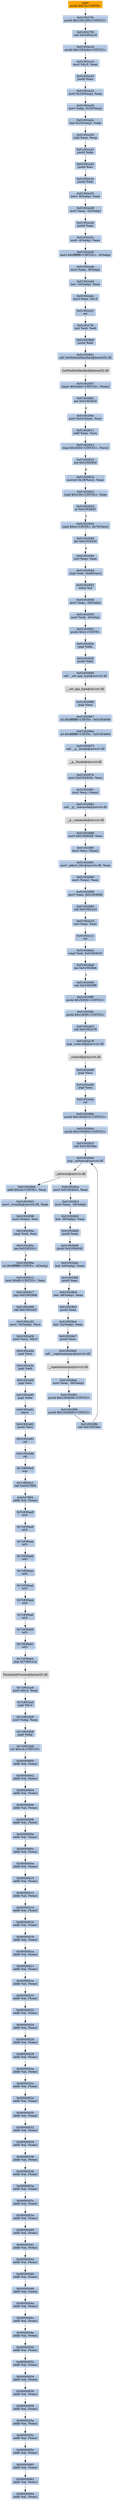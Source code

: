 digraph G {
node[shape=rectangle,style=filled,fillcolor=lightsteelblue,color=lightsteelblue]
bgcolor="transparent"
a0x010027f2pushl_0x70UINT8[label="start\npushl $0x70<UINT8>",color="lightgrey",fillcolor="orange"];
a0x010027f4pushl_0x1001260UINT32[label="0x010027f4\npushl $0x1001260<UINT32>"];
a0x010027f9call_0x01002a18[label="0x010027f9\ncall 0x01002a18"];
a0x01002a18pushl_0x1002a6aUINT32[label="0x01002a18\npushl $0x1002a6a<UINT32>"];
a0x01002a1dmovl_fs_0_eax[label="0x01002a1d\nmovl %fs:0, %eax"];
a0x01002a23pushl_eax[label="0x01002a23\npushl %eax"];
a0x01002a24movl_0x10esp__eax[label="0x01002a24\nmovl 0x10(%esp), %eax"];
a0x01002a28movl_ebp_0x10esp_[label="0x01002a28\nmovl %ebp, 0x10(%esp)"];
a0x01002a2cleal_0x10esp__ebp[label="0x01002a2c\nleal 0x10(%esp), %ebp"];
a0x01002a30subl_eax_esp[label="0x01002a30\nsubl %eax, %esp"];
a0x01002a32pushl_ebx[label="0x01002a32\npushl %ebx"];
a0x01002a33pushl_esi[label="0x01002a33\npushl %esi"];
a0x01002a34pushl_edi[label="0x01002a34\npushl %edi"];
a0x01002a35movl__8ebp__eax[label="0x01002a35\nmovl -8(%ebp), %eax"];
a0x01002a38movl_esp__24ebp_[label="0x01002a38\nmovl %esp, -24(%ebp)"];
a0x01002a3bpushl_eax[label="0x01002a3b\npushl %eax"];
a0x01002a3cmovl__4ebp__eax[label="0x01002a3c\nmovl -4(%ebp), %eax"];
a0x01002a3fmovl_0xffffffffUINT32__4ebp_[label="0x01002a3f\nmovl $0xffffffff<UINT32>, -4(%ebp)"];
a0x01002a46movl_eax__8ebp_[label="0x01002a46\nmovl %eax, -8(%ebp)"];
a0x01002a49leal__16ebp__eax[label="0x01002a49\nleal -16(%ebp), %eax"];
a0x01002a4cmovl_eax_fs_0[label="0x01002a4c\nmovl %eax, %fs:0"];
a0x01002a52ret[label="0x01002a52\nret"];
a0x010027fexorl_edi_edi[label="0x010027fe\nxorl %edi, %edi"];
a0x01002800pushl_edi[label="0x01002800\npushl %edi"];
a0x01002801call_GetModuleHandleA_kernel32_dll[label="0x01002801\ncall GetModuleHandleA@kernel32.dll"];
GetModuleHandleA_kernel32_dll[label="GetModuleHandleA@kernel32.dll",color="lightgrey",fillcolor="lightgrey"];
a0x01002807cmpw_0x5a4dUINT16_eax_[label="0x01002807\ncmpw $0x5a4d<UINT16>, (%eax)"];
a0x0100280cjne_0x0100282d[label="0x0100280c\njne 0x0100282d"];
a0x0100280emovl_0x3ceax__ecx[label="0x0100280e\nmovl 0x3c(%eax), %ecx"];
a0x01002811addl_eax_ecx[label="0x01002811\naddl %eax, %ecx"];
a0x01002813cmpl_0x4550UINT32_ecx_[label="0x01002813\ncmpl $0x4550<UINT32>, (%ecx)"];
a0x01002819jne_0x0100282d[label="0x01002819\njne 0x0100282d"];
a0x0100281bmovzwl_0x18ecx__eax[label="0x0100281b\nmovzwl 0x18(%ecx), %eax"];
a0x0100281fcmpl_0x10bUINT32_eax[label="0x0100281f\ncmpl $0x10b<UINT32>, %eax"];
a0x01002824je_0x01002845[label="0x01002824\nje 0x01002845"];
a0x01002845cmpl_0xeUINT8_0x74ecx_[label="0x01002845\ncmpl $0xe<UINT8>, 0x74(%ecx)"];
a0x01002849jbe_0x0100282d[label="0x01002849\njbe 0x0100282d"];
a0x0100284bxorl_eax_eax[label="0x0100284b\nxorl %eax, %eax"];
a0x0100284dcmpl_edi_0xe8ecx_[label="0x0100284d\ncmpl %edi, 0xe8(%ecx)"];
a0x01002853setne_al[label="0x01002853\nsetne %al"];
a0x01002856movl_eax__28ebp_[label="0x01002856\nmovl %eax, -28(%ebp)"];
a0x01002859movl_edi__4ebp_[label="0x01002859\nmovl %edi, -4(%ebp)"];
a0x0100285cpushl_0x2UINT8[label="0x0100285c\npushl $0x2<UINT8>"];
a0x0100285epopl_ebx[label="0x0100285e\npopl %ebx"];
a0x0100285fpushl_ebx[label="0x0100285f\npushl %ebx"];
a0x01002860call___set_app_type_msvcrt_dll[label="0x01002860\ncall __set_app_type@msvcrt.dll"];
a__set_app_type_msvcrt_dll[label="__set_app_type@msvcrt.dll",color="lightgrey",fillcolor="lightgrey"];
a0x01002866popl_ecx[label="0x01002866\npopl %ecx"];
a0x01002867orl_0xffffffffUINT8_0x01004060[label="0x01002867\norl $0xffffffff<UINT8>, 0x01004060"];
a0x0100286eorl_0xffffffffUINT8_0x01004064[label="0x0100286e\norl $0xffffffff<UINT8>, 0x01004064"];
a0x01002875call___p__fmode_msvcrt_dll[label="0x01002875\ncall __p__fmode@msvcrt.dll"];
a__p__fmode_msvcrt_dll[label="__p__fmode@msvcrt.dll",color="lightgrey",fillcolor="lightgrey"];
a0x0100287bmovl_0x0100404c_ecx[label="0x0100287b\nmovl 0x0100404c, %ecx"];
a0x01002881movl_ecx_eax_[label="0x01002881\nmovl %ecx, (%eax)"];
a0x01002883call___p__commode_msvcrt_dll[label="0x01002883\ncall __p__commode@msvcrt.dll"];
a__p__commode_msvcrt_dll[label="__p__commode@msvcrt.dll",color="lightgrey",fillcolor="lightgrey"];
a0x01002889movl_0x01004048_ecx[label="0x01002889\nmovl 0x01004048, %ecx"];
a0x0100288fmovl_ecx_eax_[label="0x0100288f\nmovl %ecx, (%eax)"];
a0x01002891movl__adjust_fdiv_msvcrt_dll_eax[label="0x01002891\nmovl _adjust_fdiv@msvcrt.dll, %eax"];
a0x01002896movl_eax__eax[label="0x01002896\nmovl (%eax), %eax"];
a0x01002898movl_eax_0x01004068[label="0x01002898\nmovl %eax, 0x01004068"];
a0x0100289dcall_0x01002a10[label="0x0100289d\ncall 0x01002a10"];
a0x01002a10xorl_eax_eax[label="0x01002a10\nxorl %eax, %eax"];
a0x01002a12ret[label="0x01002a12\nret"];
a0x010028a2cmpl_edi_0x01004020[label="0x010028a2\ncmpl %edi, 0x01004020"];
a0x010028a8jne_0x010028b6[label="0x010028a8\njne 0x010028b6"];
a0x010028b6call_0x010029f9[label="0x010028b6\ncall 0x010029f9"];
a0x010029f9pushl_0x30000UINT32[label="0x010029f9\npushl $0x30000<UINT32>"];
a0x010029fepushl_0x10000UINT32[label="0x010029fe\npushl $0x10000<UINT32>"];
a0x01002a03call_0x01002a76[label="0x01002a03\ncall 0x01002a76"];
a0x01002a76jmp__controlfp_msvcrt_dll[label="0x01002a76\njmp _controlfp@msvcrt.dll"];
a_controlfp_msvcrt_dll[label="_controlfp@msvcrt.dll",color="lightgrey",fillcolor="lightgrey"];
a0x01002a08popl_ecx[label="0x01002a08\npopl %ecx"];
a0x01002a09popl_ecx[label="0x01002a09\npopl %ecx"];
a0x01002a0aret[label="0x01002a0a\nret"];
a0x010028bbpushl_0x1004010UINT32[label="0x010028bb\npushl $0x1004010<UINT32>"];
a0x010028c0pushl_0x100400cUINT32[label="0x010028c0\npushl $0x100400c<UINT32>"];
a0x010028c5call_0x010029ee[label="0x010028c5\ncall 0x010029ee"];
a0x010029eejmp__initterm_msvcrt_dll[label="0x010029ee\njmp _initterm@msvcrt.dll"];
a_initterm_msvcrt_dll[label="_initterm@msvcrt.dll",color="lightgrey",fillcolor="lightgrey"];
a0x010028camovl_0x01004044_eax[label="0x010028ca\nmovl 0x01004044, %eax"];
a0x010028cfmovl_eax__36ebp_[label="0x010028cf\nmovl %eax, -36(%ebp)"];
a0x010028d2leal__36ebp__eax[label="0x010028d2\nleal -36(%ebp), %eax"];
a0x010028d5pushl_eax[label="0x010028d5\npushl %eax"];
a0x010028d6pushl_0x01004040[label="0x010028d6\npushl 0x01004040"];
a0x010028dcleal__44ebp__eax[label="0x010028dc\nleal -44(%ebp), %eax"];
a0x010028dfpushl_eax[label="0x010028df\npushl %eax"];
a0x010028e0leal__48ebp__eax[label="0x010028e0\nleal -48(%ebp), %eax"];
a0x010028e3pushl_eax[label="0x010028e3\npushl %eax"];
a0x010028e4leal__52ebp__eax[label="0x010028e4\nleal -52(%ebp), %eax"];
a0x010028e7pushl_eax[label="0x010028e7\npushl %eax"];
a0x010028e8call___wgetmainargs_msvcrt_dll[label="0x010028e8\ncall __wgetmainargs@msvcrt.dll"];
a__wgetmainargs_msvcrt_dll[label="__wgetmainargs@msvcrt.dll",color="lightgrey",fillcolor="lightgrey"];
a0x010028eemovl_eax__56ebp_[label="0x010028ee\nmovl %eax, -56(%ebp)"];
a0x010028f1pushl_0x1004008UINT32[label="0x010028f1\npushl $0x1004008<UINT32>"];
a0x010028f6pushl_0x1004000UINT32[label="0x010028f6\npushl $0x1004000<UINT32>"];
a0x010028fbcall_0x010029ee[label="0x010028fb\ncall 0x010029ee"];
a0x01002900addl_0x24UINT8_esp[label="0x01002900\naddl $0x24<UINT8>, %esp"];
a0x01002903movl__wcmdln_msvcrt_dll_eax[label="0x01002903\nmovl _wcmdln@msvcrt.dll, %eax"];
a0x01002908movl_eax__esi[label="0x01002908\nmovl (%eax), %esi"];
a0x0100290acmpl_edi_esi[label="0x0100290a\ncmpl %edi, %esi"];
a0x0100290cjne_0x0100291c[label="0x0100290c\njne 0x0100291c"];
a0x0100290eorl_0xffffffffUINT8__4ebp_[label="0x0100290e\norl $0xffffffff<UINT8>, -4(%ebp)"];
a0x01002912movl_0xffUINT32_eax[label="0x01002912\nmovl $0xff<UINT32>, %eax"];
a0x01002917jmp_0x010029d6[label="0x01002917\njmp 0x010029d6"];
a0x010029d6call_0x01002a53[label="0x010029d6\ncall 0x01002a53"];
a0x01002a53movl__16ebp__ecx[label="0x01002a53\nmovl -16(%ebp), %ecx"];
a0x01002a56movl_ecx_fs_0[label="0x01002a56\nmovl %ecx, %fs:0"];
a0x01002a5dpopl_ecx[label="0x01002a5d\npopl %ecx"];
a0x01002a5epopl_edi[label="0x01002a5e\npopl %edi"];
a0x01002a5fpopl_esi[label="0x01002a5f\npopl %esi"];
a0x01002a60popl_ebx[label="0x01002a60\npopl %ebx"];
a0x01002a61leave_[label="0x01002a61\nleave "];
a0x01002a62pushl_ecx[label="0x01002a62\npushl %ecx"];
a0x01002a63ret[label="0x01002a63\nret"];
a0x010029dbret[label="0x010029db\nret"];
a0x7c8000c0nop_[label="0x7c8000c0\nnop "];
a0x7c8000c1call_0x63d7f9f4[label="0x7c8000c1\ncall 0x63d7f9f4"];
a0x63d7f9f4addb_al_eax_[label="0x63d7f9f4\naddb %al, (%eax)"];
a0x7c839aa8int3_[label="0x7c839aa8\nint3 "];
a0x7c839aa9int3_[label="0x7c839aa9\nint3 "];
a0x7c839aaaint3_[label="0x7c839aaa\nint3 "];
a0x7c839aabint3_[label="0x7c839aab\nint3 "];
a0x7c839aacint3_[label="0x7c839aac\nint3 "];
a0x7c839aadint3_[label="0x7c839aad\nint3 "];
a0x7c839aaeint3_[label="0x7c839aae\nint3 "];
a0x7c839aafint3_[label="0x7c839aaf\nint3 "];
a0x7c839ab0int3_[label="0x7c839ab0\nint3 "];
a0x7c839ab1int3_[label="0x7c839ab1\nint3 "];
a0x7c839ab2jmp_0x7c801e1a[label="0x7c839ab2\njmp 0x7c801e1a"];
TerminateProcess_kernel32_dll[label="TerminateProcess@kernel32.dll",color="lightgrey",fillcolor="lightgrey"];
a0x7c9032a8movl_fs_0_esp[label="0x7c9032a8\nmovl %fs:0, %esp"];
a0x7c9032afpopl_fs_0[label="0x7c9032af\npopl %fs:0"];
a0x7c9032b6movl_ebp_esp[label="0x7c9032b6\nmovl %ebp, %esp"];
a0x7c9032b8popl_ebp[label="0x7c9032b8\npopl %ebp"];
a0x7c9032b9ret_0x14UINT16[label="0x7c9032b9\nret $0x14<UINT16>"];
a0x00000000addb_al_eax_[label="0x00000000\naddb %al, (%eax)"];
a0x00000002addb_al_eax_[label="0x00000002\naddb %al, (%eax)"];
a0x00000004addb_al_eax_[label="0x00000004\naddb %al, (%eax)"];
a0x00000006addb_al_eax_[label="0x00000006\naddb %al, (%eax)"];
a0x00000008addb_al_eax_[label="0x00000008\naddb %al, (%eax)"];
a0x0000000aaddb_al_eax_[label="0x0000000a\naddb %al, (%eax)"];
a0x0000000caddb_al_eax_[label="0x0000000c\naddb %al, (%eax)"];
a0x0000000eaddb_al_eax_[label="0x0000000e\naddb %al, (%eax)"];
a0x00000010addb_al_eax_[label="0x00000010\naddb %al, (%eax)"];
a0x00000012addb_al_eax_[label="0x00000012\naddb %al, (%eax)"];
a0x00000014addb_al_eax_[label="0x00000014\naddb %al, (%eax)"];
a0x00000016addb_al_eax_[label="0x00000016\naddb %al, (%eax)"];
a0x00000018addb_al_eax_[label="0x00000018\naddb %al, (%eax)"];
a0x0000001aaddb_al_eax_[label="0x0000001a\naddb %al, (%eax)"];
a0x0000001caddb_al_eax_[label="0x0000001c\naddb %al, (%eax)"];
a0x0000001eaddb_al_eax_[label="0x0000001e\naddb %al, (%eax)"];
a0x00000020addb_al_eax_[label="0x00000020\naddb %al, (%eax)"];
a0x00000022addb_al_eax_[label="0x00000022\naddb %al, (%eax)"];
a0x00000024addb_al_eax_[label="0x00000024\naddb %al, (%eax)"];
a0x00000026addb_al_eax_[label="0x00000026\naddb %al, (%eax)"];
a0x00000028addb_al_eax_[label="0x00000028\naddb %al, (%eax)"];
a0x0000002aaddb_al_eax_[label="0x0000002a\naddb %al, (%eax)"];
a0x0000002caddb_al_eax_[label="0x0000002c\naddb %al, (%eax)"];
a0x0000002eaddb_al_eax_[label="0x0000002e\naddb %al, (%eax)"];
a0x00000030addb_al_eax_[label="0x00000030\naddb %al, (%eax)"];
a0x00000032addb_al_eax_[label="0x00000032\naddb %al, (%eax)"];
a0x00000034addb_al_eax_[label="0x00000034\naddb %al, (%eax)"];
a0x00000036addb_al_eax_[label="0x00000036\naddb %al, (%eax)"];
a0x00000038addb_al_eax_[label="0x00000038\naddb %al, (%eax)"];
a0x0000003aaddb_al_eax_[label="0x0000003a\naddb %al, (%eax)"];
a0x0000003caddb_al_eax_[label="0x0000003c\naddb %al, (%eax)"];
a0x0000003eaddb_al_eax_[label="0x0000003e\naddb %al, (%eax)"];
a0x00000040addb_al_eax_[label="0x00000040\naddb %al, (%eax)"];
a0x00000042addb_al_eax_[label="0x00000042\naddb %al, (%eax)"];
a0x00000044addb_al_eax_[label="0x00000044\naddb %al, (%eax)"];
a0x00000046addb_al_eax_[label="0x00000046\naddb %al, (%eax)"];
a0x00000048addb_al_eax_[label="0x00000048\naddb %al, (%eax)"];
a0x0000004aaddb_al_eax_[label="0x0000004a\naddb %al, (%eax)"];
a0x0000004caddb_al_eax_[label="0x0000004c\naddb %al, (%eax)"];
a0x0000004eaddb_al_eax_[label="0x0000004e\naddb %al, (%eax)"];
a0x00000050addb_al_eax_[label="0x00000050\naddb %al, (%eax)"];
a0x00000052addb_al_eax_[label="0x00000052\naddb %al, (%eax)"];
a0x00000054addb_al_eax_[label="0x00000054\naddb %al, (%eax)"];
a0x00000056addb_al_eax_[label="0x00000056\naddb %al, (%eax)"];
a0x00000058addb_al_eax_[label="0x00000058\naddb %al, (%eax)"];
a0x0000005aaddb_al_eax_[label="0x0000005a\naddb %al, (%eax)"];
a0x0000005caddb_al_eax_[label="0x0000005c\naddb %al, (%eax)"];
a0x0000005eaddb_al_eax_[label="0x0000005e\naddb %al, (%eax)"];
a0x00000060addb_al_eax_[label="0x00000060\naddb %al, (%eax)"];
a0x00000062addb_al_eax_[label="0x00000062\naddb %al, (%eax)"];
a0x00000064addb_al_eax_[label="0x00000064\naddb %al, (%eax)"];
a0x010027f2pushl_0x70UINT8 -> a0x010027f4pushl_0x1001260UINT32 [color="#000000"];
a0x010027f4pushl_0x1001260UINT32 -> a0x010027f9call_0x01002a18 [color="#000000"];
a0x010027f9call_0x01002a18 -> a0x01002a18pushl_0x1002a6aUINT32 [color="#000000"];
a0x01002a18pushl_0x1002a6aUINT32 -> a0x01002a1dmovl_fs_0_eax [color="#000000"];
a0x01002a1dmovl_fs_0_eax -> a0x01002a23pushl_eax [color="#000000"];
a0x01002a23pushl_eax -> a0x01002a24movl_0x10esp__eax [color="#000000"];
a0x01002a24movl_0x10esp__eax -> a0x01002a28movl_ebp_0x10esp_ [color="#000000"];
a0x01002a28movl_ebp_0x10esp_ -> a0x01002a2cleal_0x10esp__ebp [color="#000000"];
a0x01002a2cleal_0x10esp__ebp -> a0x01002a30subl_eax_esp [color="#000000"];
a0x01002a30subl_eax_esp -> a0x01002a32pushl_ebx [color="#000000"];
a0x01002a32pushl_ebx -> a0x01002a33pushl_esi [color="#000000"];
a0x01002a33pushl_esi -> a0x01002a34pushl_edi [color="#000000"];
a0x01002a34pushl_edi -> a0x01002a35movl__8ebp__eax [color="#000000"];
a0x01002a35movl__8ebp__eax -> a0x01002a38movl_esp__24ebp_ [color="#000000"];
a0x01002a38movl_esp__24ebp_ -> a0x01002a3bpushl_eax [color="#000000"];
a0x01002a3bpushl_eax -> a0x01002a3cmovl__4ebp__eax [color="#000000"];
a0x01002a3cmovl__4ebp__eax -> a0x01002a3fmovl_0xffffffffUINT32__4ebp_ [color="#000000"];
a0x01002a3fmovl_0xffffffffUINT32__4ebp_ -> a0x01002a46movl_eax__8ebp_ [color="#000000"];
a0x01002a46movl_eax__8ebp_ -> a0x01002a49leal__16ebp__eax [color="#000000"];
a0x01002a49leal__16ebp__eax -> a0x01002a4cmovl_eax_fs_0 [color="#000000"];
a0x01002a4cmovl_eax_fs_0 -> a0x01002a52ret [color="#000000"];
a0x01002a52ret -> a0x010027fexorl_edi_edi [color="#000000"];
a0x010027fexorl_edi_edi -> a0x01002800pushl_edi [color="#000000"];
a0x01002800pushl_edi -> a0x01002801call_GetModuleHandleA_kernel32_dll [color="#000000"];
a0x01002801call_GetModuleHandleA_kernel32_dll -> GetModuleHandleA_kernel32_dll [color="#000000"];
GetModuleHandleA_kernel32_dll -> a0x01002807cmpw_0x5a4dUINT16_eax_ [color="#000000"];
a0x01002807cmpw_0x5a4dUINT16_eax_ -> a0x0100280cjne_0x0100282d [color="#000000"];
a0x0100280cjne_0x0100282d -> a0x0100280emovl_0x3ceax__ecx [color="#000000",label="F"];
a0x0100280emovl_0x3ceax__ecx -> a0x01002811addl_eax_ecx [color="#000000"];
a0x01002811addl_eax_ecx -> a0x01002813cmpl_0x4550UINT32_ecx_ [color="#000000"];
a0x01002813cmpl_0x4550UINT32_ecx_ -> a0x01002819jne_0x0100282d [color="#000000"];
a0x01002819jne_0x0100282d -> a0x0100281bmovzwl_0x18ecx__eax [color="#000000",label="F"];
a0x0100281bmovzwl_0x18ecx__eax -> a0x0100281fcmpl_0x10bUINT32_eax [color="#000000"];
a0x0100281fcmpl_0x10bUINT32_eax -> a0x01002824je_0x01002845 [color="#000000"];
a0x01002824je_0x01002845 -> a0x01002845cmpl_0xeUINT8_0x74ecx_ [color="#000000",label="T"];
a0x01002845cmpl_0xeUINT8_0x74ecx_ -> a0x01002849jbe_0x0100282d [color="#000000"];
a0x01002849jbe_0x0100282d -> a0x0100284bxorl_eax_eax [color="#000000",label="F"];
a0x0100284bxorl_eax_eax -> a0x0100284dcmpl_edi_0xe8ecx_ [color="#000000"];
a0x0100284dcmpl_edi_0xe8ecx_ -> a0x01002853setne_al [color="#000000"];
a0x01002853setne_al -> a0x01002856movl_eax__28ebp_ [color="#000000"];
a0x01002856movl_eax__28ebp_ -> a0x01002859movl_edi__4ebp_ [color="#000000"];
a0x01002859movl_edi__4ebp_ -> a0x0100285cpushl_0x2UINT8 [color="#000000"];
a0x0100285cpushl_0x2UINT8 -> a0x0100285epopl_ebx [color="#000000"];
a0x0100285epopl_ebx -> a0x0100285fpushl_ebx [color="#000000"];
a0x0100285fpushl_ebx -> a0x01002860call___set_app_type_msvcrt_dll [color="#000000"];
a0x01002860call___set_app_type_msvcrt_dll -> a__set_app_type_msvcrt_dll [color="#000000"];
a__set_app_type_msvcrt_dll -> a0x01002866popl_ecx [color="#000000"];
a0x01002866popl_ecx -> a0x01002867orl_0xffffffffUINT8_0x01004060 [color="#000000"];
a0x01002867orl_0xffffffffUINT8_0x01004060 -> a0x0100286eorl_0xffffffffUINT8_0x01004064 [color="#000000"];
a0x0100286eorl_0xffffffffUINT8_0x01004064 -> a0x01002875call___p__fmode_msvcrt_dll [color="#000000"];
a0x01002875call___p__fmode_msvcrt_dll -> a__p__fmode_msvcrt_dll [color="#000000"];
a__p__fmode_msvcrt_dll -> a0x0100287bmovl_0x0100404c_ecx [color="#000000"];
a0x0100287bmovl_0x0100404c_ecx -> a0x01002881movl_ecx_eax_ [color="#000000"];
a0x01002881movl_ecx_eax_ -> a0x01002883call___p__commode_msvcrt_dll [color="#000000"];
a0x01002883call___p__commode_msvcrt_dll -> a__p__commode_msvcrt_dll [color="#000000"];
a__p__commode_msvcrt_dll -> a0x01002889movl_0x01004048_ecx [color="#000000"];
a0x01002889movl_0x01004048_ecx -> a0x0100288fmovl_ecx_eax_ [color="#000000"];
a0x0100288fmovl_ecx_eax_ -> a0x01002891movl__adjust_fdiv_msvcrt_dll_eax [color="#000000"];
a0x01002891movl__adjust_fdiv_msvcrt_dll_eax -> a0x01002896movl_eax__eax [color="#000000"];
a0x01002896movl_eax__eax -> a0x01002898movl_eax_0x01004068 [color="#000000"];
a0x01002898movl_eax_0x01004068 -> a0x0100289dcall_0x01002a10 [color="#000000"];
a0x0100289dcall_0x01002a10 -> a0x01002a10xorl_eax_eax [color="#000000"];
a0x01002a10xorl_eax_eax -> a0x01002a12ret [color="#000000"];
a0x01002a12ret -> a0x010028a2cmpl_edi_0x01004020 [color="#000000"];
a0x010028a2cmpl_edi_0x01004020 -> a0x010028a8jne_0x010028b6 [color="#000000"];
a0x010028a8jne_0x010028b6 -> a0x010028b6call_0x010029f9 [color="#000000",label="T"];
a0x010028b6call_0x010029f9 -> a0x010029f9pushl_0x30000UINT32 [color="#000000"];
a0x010029f9pushl_0x30000UINT32 -> a0x010029fepushl_0x10000UINT32 [color="#000000"];
a0x010029fepushl_0x10000UINT32 -> a0x01002a03call_0x01002a76 [color="#000000"];
a0x01002a03call_0x01002a76 -> a0x01002a76jmp__controlfp_msvcrt_dll [color="#000000"];
a0x01002a76jmp__controlfp_msvcrt_dll -> a_controlfp_msvcrt_dll [color="#000000"];
a_controlfp_msvcrt_dll -> a0x01002a08popl_ecx [color="#000000"];
a0x01002a08popl_ecx -> a0x01002a09popl_ecx [color="#000000"];
a0x01002a09popl_ecx -> a0x01002a0aret [color="#000000"];
a0x01002a0aret -> a0x010028bbpushl_0x1004010UINT32 [color="#000000"];
a0x010028bbpushl_0x1004010UINT32 -> a0x010028c0pushl_0x100400cUINT32 [color="#000000"];
a0x010028c0pushl_0x100400cUINT32 -> a0x010028c5call_0x010029ee [color="#000000"];
a0x010028c5call_0x010029ee -> a0x010029eejmp__initterm_msvcrt_dll [color="#000000"];
a0x010029eejmp__initterm_msvcrt_dll -> a_initterm_msvcrt_dll [color="#000000"];
a_initterm_msvcrt_dll -> a0x010028camovl_0x01004044_eax [color="#000000"];
a0x010028camovl_0x01004044_eax -> a0x010028cfmovl_eax__36ebp_ [color="#000000"];
a0x010028cfmovl_eax__36ebp_ -> a0x010028d2leal__36ebp__eax [color="#000000"];
a0x010028d2leal__36ebp__eax -> a0x010028d5pushl_eax [color="#000000"];
a0x010028d5pushl_eax -> a0x010028d6pushl_0x01004040 [color="#000000"];
a0x010028d6pushl_0x01004040 -> a0x010028dcleal__44ebp__eax [color="#000000"];
a0x010028dcleal__44ebp__eax -> a0x010028dfpushl_eax [color="#000000"];
a0x010028dfpushl_eax -> a0x010028e0leal__48ebp__eax [color="#000000"];
a0x010028e0leal__48ebp__eax -> a0x010028e3pushl_eax [color="#000000"];
a0x010028e3pushl_eax -> a0x010028e4leal__52ebp__eax [color="#000000"];
a0x010028e4leal__52ebp__eax -> a0x010028e7pushl_eax [color="#000000"];
a0x010028e7pushl_eax -> a0x010028e8call___wgetmainargs_msvcrt_dll [color="#000000"];
a0x010028e8call___wgetmainargs_msvcrt_dll -> a__wgetmainargs_msvcrt_dll [color="#000000"];
a__wgetmainargs_msvcrt_dll -> a0x010028eemovl_eax__56ebp_ [color="#000000"];
a0x010028eemovl_eax__56ebp_ -> a0x010028f1pushl_0x1004008UINT32 [color="#000000"];
a0x010028f1pushl_0x1004008UINT32 -> a0x010028f6pushl_0x1004000UINT32 [color="#000000"];
a0x010028f6pushl_0x1004000UINT32 -> a0x010028fbcall_0x010029ee [color="#000000"];
a0x010028fbcall_0x010029ee -> a0x010029eejmp__initterm_msvcrt_dll [color="#000000"];
a_initterm_msvcrt_dll -> a0x01002900addl_0x24UINT8_esp [color="#000000"];
a0x01002900addl_0x24UINT8_esp -> a0x01002903movl__wcmdln_msvcrt_dll_eax [color="#000000"];
a0x01002903movl__wcmdln_msvcrt_dll_eax -> a0x01002908movl_eax__esi [color="#000000"];
a0x01002908movl_eax__esi -> a0x0100290acmpl_edi_esi [color="#000000"];
a0x0100290acmpl_edi_esi -> a0x0100290cjne_0x0100291c [color="#000000"];
a0x0100290cjne_0x0100291c -> a0x0100290eorl_0xffffffffUINT8__4ebp_ [color="#000000",label="F"];
a0x0100290eorl_0xffffffffUINT8__4ebp_ -> a0x01002912movl_0xffUINT32_eax [color="#000000"];
a0x01002912movl_0xffUINT32_eax -> a0x01002917jmp_0x010029d6 [color="#000000"];
a0x01002917jmp_0x010029d6 -> a0x010029d6call_0x01002a53 [color="#000000"];
a0x010029d6call_0x01002a53 -> a0x01002a53movl__16ebp__ecx [color="#000000"];
a0x01002a53movl__16ebp__ecx -> a0x01002a56movl_ecx_fs_0 [color="#000000"];
a0x01002a56movl_ecx_fs_0 -> a0x01002a5dpopl_ecx [color="#000000"];
a0x01002a5dpopl_ecx -> a0x01002a5epopl_edi [color="#000000"];
a0x01002a5epopl_edi -> a0x01002a5fpopl_esi [color="#000000"];
a0x01002a5fpopl_esi -> a0x01002a60popl_ebx [color="#000000"];
a0x01002a60popl_ebx -> a0x01002a61leave_ [color="#000000"];
a0x01002a61leave_ -> a0x01002a62pushl_ecx [color="#000000"];
a0x01002a62pushl_ecx -> a0x01002a63ret [color="#000000"];
a0x01002a63ret -> a0x010029dbret [color="#000000"];
a0x010029dbret -> a0x7c8000c0nop_ [color="#000000"];
a0x7c8000c0nop_ -> a0x7c8000c1call_0x63d7f9f4 [color="#000000"];
a0x7c8000c1call_0x63d7f9f4 -> a0x63d7f9f4addb_al_eax_ [color="#000000"];
a0x63d7f9f4addb_al_eax_ -> a0x7c839aa8int3_ [color="#000000"];
a0x7c839aa8int3_ -> a0x7c839aa9int3_ [color="#000000"];
a0x7c839aa9int3_ -> a0x7c839aaaint3_ [color="#000000"];
a0x7c839aaaint3_ -> a0x7c839aabint3_ [color="#000000"];
a0x7c839aabint3_ -> a0x7c839aacint3_ [color="#000000"];
a0x7c839aacint3_ -> a0x7c839aadint3_ [color="#000000"];
a0x7c839aadint3_ -> a0x7c839aaeint3_ [color="#000000"];
a0x7c839aaeint3_ -> a0x7c839aafint3_ [color="#000000"];
a0x7c839aafint3_ -> a0x7c839ab0int3_ [color="#000000"];
a0x7c839ab0int3_ -> a0x7c839ab1int3_ [color="#000000"];
a0x7c839ab1int3_ -> a0x7c839ab2jmp_0x7c801e1a [color="#000000"];
a0x7c839ab2jmp_0x7c801e1a -> TerminateProcess_kernel32_dll [color="#000000"];
TerminateProcess_kernel32_dll -> a0x7c9032a8movl_fs_0_esp [color="#000000"];
a0x7c9032a8movl_fs_0_esp -> a0x7c9032afpopl_fs_0 [color="#000000"];
a0x7c9032afpopl_fs_0 -> a0x7c9032b6movl_ebp_esp [color="#000000"];
a0x7c9032b6movl_ebp_esp -> a0x7c9032b8popl_ebp [color="#000000"];
a0x7c9032b8popl_ebp -> a0x7c9032b9ret_0x14UINT16 [color="#000000"];
a0x7c9032b9ret_0x14UINT16 -> a0x00000000addb_al_eax_ [color="#000000"];
a0x00000000addb_al_eax_ -> a0x00000002addb_al_eax_ [color="#000000"];
a0x00000002addb_al_eax_ -> a0x00000004addb_al_eax_ [color="#000000"];
a0x00000004addb_al_eax_ -> a0x00000006addb_al_eax_ [color="#000000"];
a0x00000006addb_al_eax_ -> a0x00000008addb_al_eax_ [color="#000000"];
a0x00000008addb_al_eax_ -> a0x0000000aaddb_al_eax_ [color="#000000"];
a0x0000000aaddb_al_eax_ -> a0x0000000caddb_al_eax_ [color="#000000"];
a0x0000000caddb_al_eax_ -> a0x0000000eaddb_al_eax_ [color="#000000"];
a0x0000000eaddb_al_eax_ -> a0x00000010addb_al_eax_ [color="#000000"];
a0x00000010addb_al_eax_ -> a0x00000012addb_al_eax_ [color="#000000"];
a0x00000012addb_al_eax_ -> a0x00000014addb_al_eax_ [color="#000000"];
a0x00000014addb_al_eax_ -> a0x00000016addb_al_eax_ [color="#000000"];
a0x00000016addb_al_eax_ -> a0x00000018addb_al_eax_ [color="#000000"];
a0x00000018addb_al_eax_ -> a0x0000001aaddb_al_eax_ [color="#000000"];
a0x0000001aaddb_al_eax_ -> a0x0000001caddb_al_eax_ [color="#000000"];
a0x0000001caddb_al_eax_ -> a0x0000001eaddb_al_eax_ [color="#000000"];
a0x0000001eaddb_al_eax_ -> a0x00000020addb_al_eax_ [color="#000000"];
a0x00000020addb_al_eax_ -> a0x00000022addb_al_eax_ [color="#000000"];
a0x00000022addb_al_eax_ -> a0x00000024addb_al_eax_ [color="#000000"];
a0x00000024addb_al_eax_ -> a0x00000026addb_al_eax_ [color="#000000"];
a0x00000026addb_al_eax_ -> a0x00000028addb_al_eax_ [color="#000000"];
a0x00000028addb_al_eax_ -> a0x0000002aaddb_al_eax_ [color="#000000"];
a0x0000002aaddb_al_eax_ -> a0x0000002caddb_al_eax_ [color="#000000"];
a0x0000002caddb_al_eax_ -> a0x0000002eaddb_al_eax_ [color="#000000"];
a0x0000002eaddb_al_eax_ -> a0x00000030addb_al_eax_ [color="#000000"];
a0x00000030addb_al_eax_ -> a0x00000032addb_al_eax_ [color="#000000"];
a0x00000032addb_al_eax_ -> a0x00000034addb_al_eax_ [color="#000000"];
a0x00000034addb_al_eax_ -> a0x00000036addb_al_eax_ [color="#000000"];
a0x00000036addb_al_eax_ -> a0x00000038addb_al_eax_ [color="#000000"];
a0x00000038addb_al_eax_ -> a0x0000003aaddb_al_eax_ [color="#000000"];
a0x0000003aaddb_al_eax_ -> a0x0000003caddb_al_eax_ [color="#000000"];
a0x0000003caddb_al_eax_ -> a0x0000003eaddb_al_eax_ [color="#000000"];
a0x0000003eaddb_al_eax_ -> a0x00000040addb_al_eax_ [color="#000000"];
a0x00000040addb_al_eax_ -> a0x00000042addb_al_eax_ [color="#000000"];
a0x00000042addb_al_eax_ -> a0x00000044addb_al_eax_ [color="#000000"];
a0x00000044addb_al_eax_ -> a0x00000046addb_al_eax_ [color="#000000"];
a0x00000046addb_al_eax_ -> a0x00000048addb_al_eax_ [color="#000000"];
a0x00000048addb_al_eax_ -> a0x0000004aaddb_al_eax_ [color="#000000"];
a0x0000004aaddb_al_eax_ -> a0x0000004caddb_al_eax_ [color="#000000"];
a0x0000004caddb_al_eax_ -> a0x0000004eaddb_al_eax_ [color="#000000"];
a0x0000004eaddb_al_eax_ -> a0x00000050addb_al_eax_ [color="#000000"];
a0x00000050addb_al_eax_ -> a0x00000052addb_al_eax_ [color="#000000"];
a0x00000052addb_al_eax_ -> a0x00000054addb_al_eax_ [color="#000000"];
a0x00000054addb_al_eax_ -> a0x00000056addb_al_eax_ [color="#000000"];
a0x00000056addb_al_eax_ -> a0x00000058addb_al_eax_ [color="#000000"];
a0x00000058addb_al_eax_ -> a0x0000005aaddb_al_eax_ [color="#000000"];
a0x0000005aaddb_al_eax_ -> a0x0000005caddb_al_eax_ [color="#000000"];
a0x0000005caddb_al_eax_ -> a0x0000005eaddb_al_eax_ [color="#000000"];
a0x0000005eaddb_al_eax_ -> a0x00000060addb_al_eax_ [color="#000000"];
a0x00000060addb_al_eax_ -> a0x00000062addb_al_eax_ [color="#000000"];
a0x00000062addb_al_eax_ -> a0x00000064addb_al_eax_ [color="#000000"];
}
